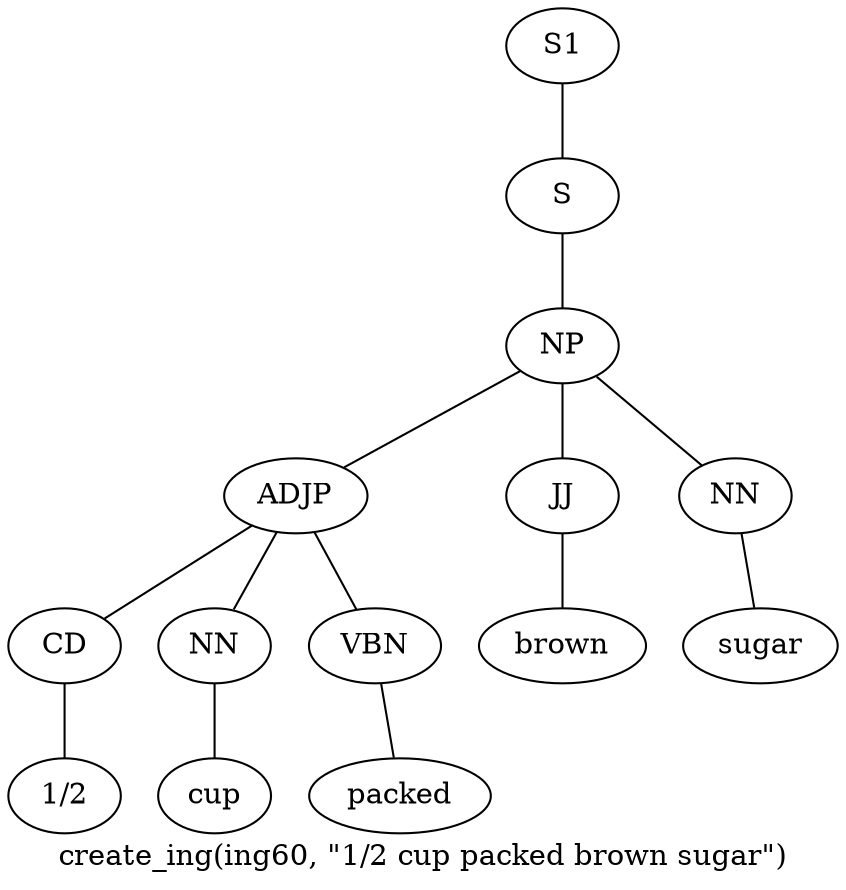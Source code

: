 graph SyntaxGraph {
	label = "create_ing(ing60, \"1/2 cup packed brown sugar\")";
	Node0 [label="S1"];
	Node1 [label="S"];
	Node2 [label="NP"];
	Node3 [label="ADJP"];
	Node4 [label="CD"];
	Node5 [label="1/2"];
	Node6 [label="NN"];
	Node7 [label="cup"];
	Node8 [label="VBN"];
	Node9 [label="packed"];
	Node10 [label="JJ"];
	Node11 [label="brown"];
	Node12 [label="NN"];
	Node13 [label="sugar"];

	Node0 -- Node1;
	Node1 -- Node2;
	Node2 -- Node3;
	Node2 -- Node10;
	Node2 -- Node12;
	Node3 -- Node4;
	Node3 -- Node6;
	Node3 -- Node8;
	Node4 -- Node5;
	Node6 -- Node7;
	Node8 -- Node9;
	Node10 -- Node11;
	Node12 -- Node13;
}